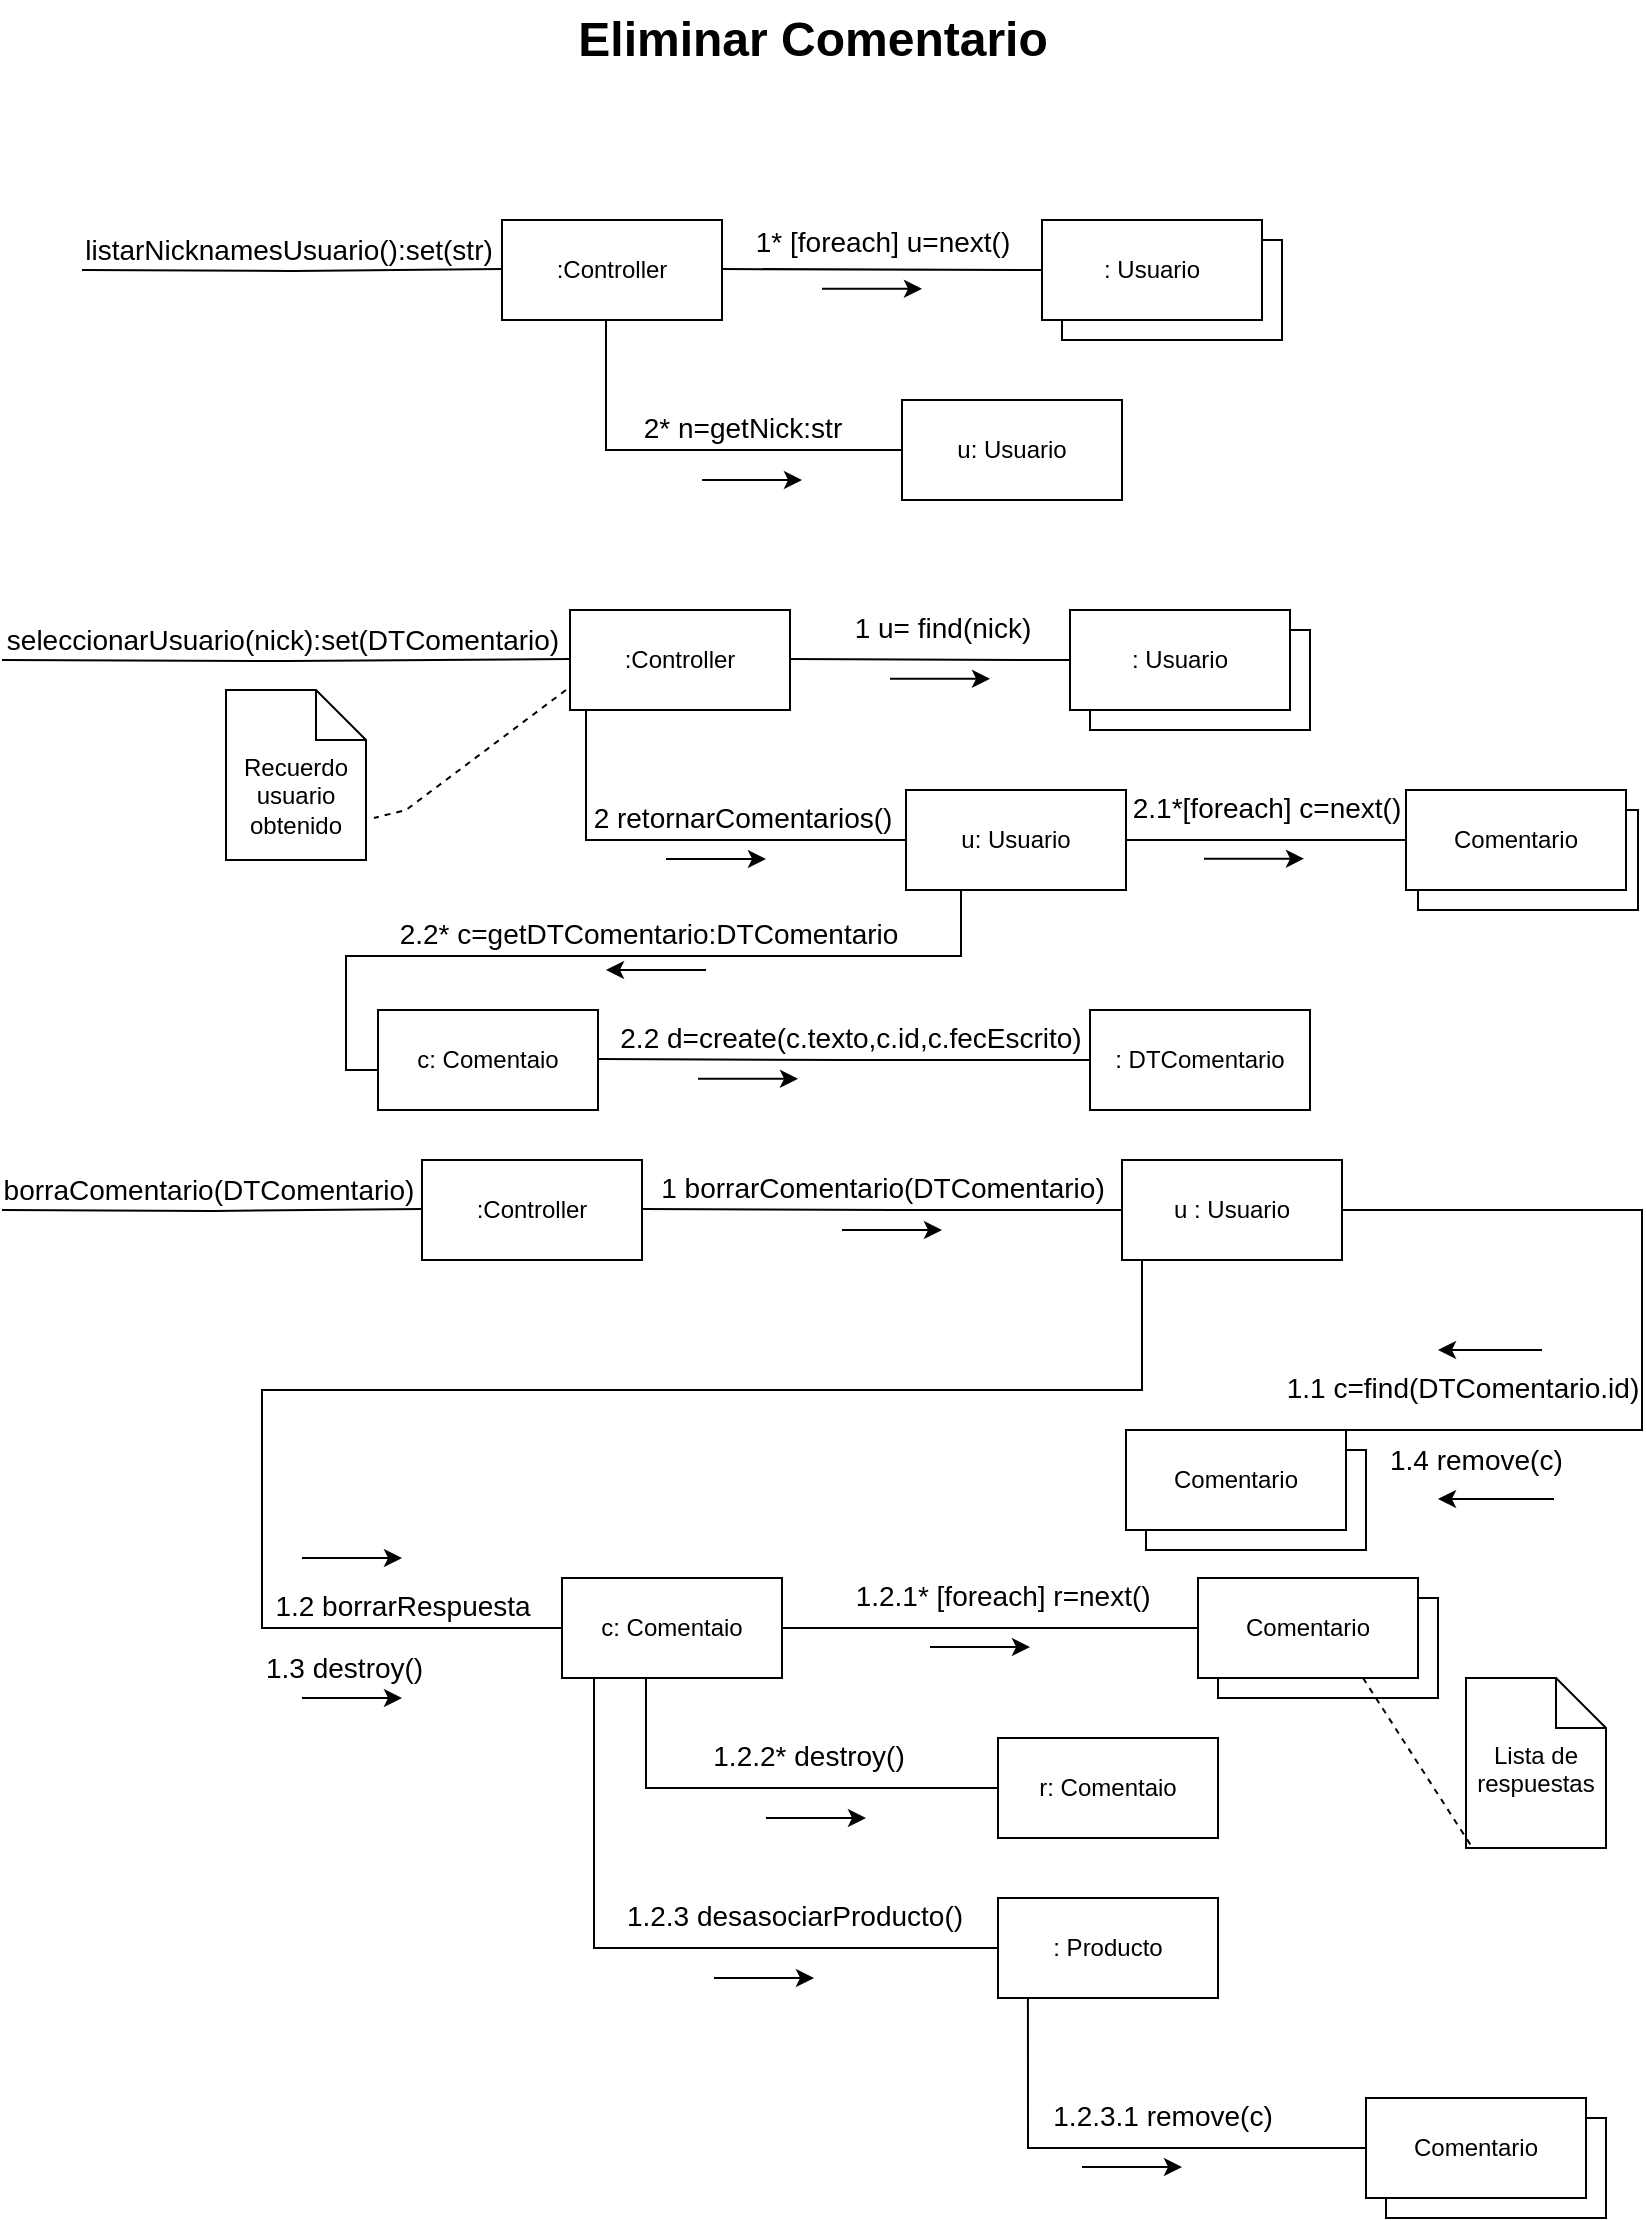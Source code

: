 <mxfile version="27.1.4">
  <diagram name="Página-1" id="l_C803czDVtYDkF594r6">
    <mxGraphModel grid="1" page="1" gridSize="10" guides="1" tooltips="1" connect="1" arrows="1" fold="1" pageScale="1" pageWidth="827" pageHeight="1169" math="0" shadow="0">
      <root>
        <mxCell id="0" />
        <mxCell id="1" parent="0" />
        <mxCell id="fIZAA6f2MjUpKi2gWTQI-20" value=":Controller" style="html=1;whiteSpace=wrap;" vertex="1" parent="1">
          <mxGeometry x="250" y="140" width="110" height="50" as="geometry" />
        </mxCell>
        <mxCell id="fIZAA6f2MjUpKi2gWTQI-21" value="Object" style="html=1;whiteSpace=wrap;" vertex="1" parent="1">
          <mxGeometry x="530" y="150" width="110" height="50" as="geometry" />
        </mxCell>
        <mxCell id="fIZAA6f2MjUpKi2gWTQI-22" value=": Usuario" style="html=1;whiteSpace=wrap;" vertex="1" parent="1">
          <mxGeometry x="520" y="140" width="110" height="50" as="geometry" />
        </mxCell>
        <mxCell id="fIZAA6f2MjUpKi2gWTQI-23" value="&lt;font style=&quot;font-size: 14px;&quot;&gt;1* [foreach] u=next()&lt;/font&gt;" style="endArrow=none;html=1;endSize=12;startArrow=none;startSize=14;startFill=0;edgeStyle=orthogonalEdgeStyle;align=center;verticalAlign=bottom;endFill=0;rounded=0;entryX=0;entryY=0.5;entryDx=0;entryDy=0;" edge="1" parent="1" target="fIZAA6f2MjUpKi2gWTQI-22">
          <mxGeometry y="3" relative="1" as="geometry">
            <mxPoint x="360" y="164.5" as="sourcePoint" />
            <mxPoint x="520" y="164.5" as="targetPoint" />
          </mxGeometry>
        </mxCell>
        <mxCell id="fIZAA6f2MjUpKi2gWTQI-24" value="&lt;font style=&quot;font-size: 14px;&quot;&gt;listarNicknamesUsuario():set(str&lt;/font&gt;&lt;span style=&quot;font-size: 14px; background-color: light-dark(#ffffff, var(--ge-dark-color, #121212)); color: light-dark(rgb(0, 0, 0), rgb(255, 255, 255));&quot;&gt;)&lt;/span&gt;" style="endArrow=none;html=1;endSize=12;startArrow=none;startSize=14;startFill=0;edgeStyle=orthogonalEdgeStyle;align=center;verticalAlign=bottom;endFill=0;rounded=0;" edge="1" parent="1">
          <mxGeometry y="3" relative="1" as="geometry">
            <mxPoint x="40" y="165" as="sourcePoint" />
            <mxPoint x="250" y="164.5" as="targetPoint" />
          </mxGeometry>
        </mxCell>
        <mxCell id="fIZAA6f2MjUpKi2gWTQI-25" value="u: Usuario" style="html=1;whiteSpace=wrap;" vertex="1" parent="1">
          <mxGeometry x="452" y="425" width="110" height="50" as="geometry" />
        </mxCell>
        <mxCell id="fIZAA6f2MjUpKi2gWTQI-26" value="&lt;font style=&quot;font-size: 14px;&quot;&gt;2 retornarComentarios()&lt;/font&gt;" style="endArrow=none;html=1;endSize=12;startArrow=none;startSize=14;startFill=0;edgeStyle=orthogonalEdgeStyle;align=center;verticalAlign=bottom;endFill=0;rounded=0;exitX=0.5;exitY=1;exitDx=0;exitDy=0;entryX=0;entryY=0.5;entryDx=0;entryDy=0;" edge="1" parent="1" target="fIZAA6f2MjUpKi2gWTQI-25">
          <mxGeometry x="0.388" relative="1" as="geometry">
            <mxPoint x="335" y="385.0" as="sourcePoint" />
            <mxPoint x="540" y="489.5" as="targetPoint" />
            <Array as="points">
              <mxPoint x="292" y="385" />
              <mxPoint x="292" y="450" />
            </Array>
            <mxPoint as="offset" />
          </mxGeometry>
        </mxCell>
        <mxCell id="fIZAA6f2MjUpKi2gWTQI-27" value="" style="endArrow=classic;html=1;rounded=0;" edge="1" parent="1">
          <mxGeometry width="50" height="50" relative="1" as="geometry">
            <mxPoint x="332" y="459.5" as="sourcePoint" />
            <mxPoint x="382" y="459.5" as="targetPoint" />
          </mxGeometry>
        </mxCell>
        <mxCell id="fIZAA6f2MjUpKi2gWTQI-28" value="" style="endArrow=classic;html=1;rounded=0;" edge="1" parent="1">
          <mxGeometry width="50" height="50" relative="1" as="geometry">
            <mxPoint x="410" y="174.37" as="sourcePoint" />
            <mxPoint x="460" y="174.37" as="targetPoint" />
          </mxGeometry>
        </mxCell>
        <mxCell id="fIZAA6f2MjUpKi2gWTQI-29" value=":Controller" style="html=1;whiteSpace=wrap;" vertex="1" parent="1">
          <mxGeometry x="284" y="335" width="110" height="50" as="geometry" />
        </mxCell>
        <mxCell id="fIZAA6f2MjUpKi2gWTQI-30" value="&lt;font style=&quot;font-size: 14px;&quot;&gt;seleccionarUsuario(nick):set(DTComentario)&lt;/font&gt;" style="endArrow=none;html=1;endSize=12;startArrow=none;startSize=14;startFill=0;edgeStyle=orthogonalEdgeStyle;align=center;verticalAlign=bottom;endFill=0;rounded=0;" edge="1" parent="1">
          <mxGeometry y="3" relative="1" as="geometry">
            <mxPoint y="360" as="sourcePoint" />
            <mxPoint x="284" y="359.5" as="targetPoint" />
          </mxGeometry>
        </mxCell>
        <mxCell id="fIZAA6f2MjUpKi2gWTQI-31" value="&lt;font style=&quot;font-size: 14px;&quot;&gt;1 u= find(nick)&lt;/font&gt;" style="endArrow=none;html=1;endSize=12;startArrow=none;startSize=14;startFill=0;edgeStyle=orthogonalEdgeStyle;align=center;verticalAlign=bottom;endFill=0;rounded=0;entryX=0;entryY=0.5;entryDx=0;entryDy=0;" edge="1" parent="1">
          <mxGeometry x="-0.393" y="5" relative="1" as="geometry">
            <mxPoint x="394" y="359.5" as="sourcePoint" />
            <mxPoint x="644" y="360" as="targetPoint" />
            <mxPoint as="offset" />
          </mxGeometry>
        </mxCell>
        <mxCell id="fIZAA6f2MjUpKi2gWTQI-32" value="Object" style="html=1;whiteSpace=wrap;" vertex="1" parent="1">
          <mxGeometry x="544" y="345" width="110" height="50" as="geometry" />
        </mxCell>
        <mxCell id="fIZAA6f2MjUpKi2gWTQI-33" value=": Usuario" style="html=1;whiteSpace=wrap;" vertex="1" parent="1">
          <mxGeometry x="534" y="335" width="110" height="50" as="geometry" />
        </mxCell>
        <mxCell id="fIZAA6f2MjUpKi2gWTQI-34" value="Recuerdo usuario obtenido" style="shape=note2;boundedLbl=1;whiteSpace=wrap;html=1;size=25;verticalAlign=top;align=center;" vertex="1" parent="1">
          <mxGeometry x="112" y="375" width="70" height="85" as="geometry" />
        </mxCell>
        <mxCell id="fIZAA6f2MjUpKi2gWTQI-36" value="" style="endArrow=none;dashed=1;html=1;rounded=0;entryX=1.057;entryY=0.753;entryDx=0;entryDy=0;entryPerimeter=0;" edge="1" parent="1" target="fIZAA6f2MjUpKi2gWTQI-34">
          <mxGeometry width="50" height="50" relative="1" as="geometry">
            <mxPoint x="282" y="375" as="sourcePoint" />
            <mxPoint x="314" y="310" as="targetPoint" />
            <Array as="points">
              <mxPoint x="202" y="435" />
            </Array>
          </mxGeometry>
        </mxCell>
        <mxCell id="fIZAA6f2MjUpKi2gWTQI-38" value="" style="endArrow=classic;html=1;rounded=0;" edge="1" parent="1">
          <mxGeometry width="50" height="50" relative="1" as="geometry">
            <mxPoint x="444" y="369.41" as="sourcePoint" />
            <mxPoint x="494" y="369.41" as="targetPoint" />
          </mxGeometry>
        </mxCell>
        <mxCell id="fIZAA6f2MjUpKi2gWTQI-39" value="Object" style="html=1;whiteSpace=wrap;" vertex="1" parent="1">
          <mxGeometry x="708" y="435" width="110" height="50" as="geometry" />
        </mxCell>
        <mxCell id="fIZAA6f2MjUpKi2gWTQI-40" value="Comentario" style="html=1;whiteSpace=wrap;" vertex="1" parent="1">
          <mxGeometry x="702" y="425" width="110" height="50" as="geometry" />
        </mxCell>
        <mxCell id="fIZAA6f2MjUpKi2gWTQI-43" value="&lt;span style=&quot;font-size: 14px;&quot;&gt;2.1*[foreach] c=next()&lt;/span&gt;" style="endArrow=none;html=1;endSize=12;startArrow=none;startSize=14;startFill=0;align=center;verticalAlign=bottom;endFill=0;rounded=0;exitX=1;exitY=0.5;exitDx=0;exitDy=0;entryX=0;entryY=0.5;entryDx=0;entryDy=0;" edge="1" parent="1" source="fIZAA6f2MjUpKi2gWTQI-25" target="fIZAA6f2MjUpKi2gWTQI-40">
          <mxGeometry y="5" relative="1" as="geometry">
            <mxPoint x="486" y="475" as="sourcePoint" />
            <mxPoint x="685" y="540.0" as="targetPoint" />
            <mxPoint as="offset" />
          </mxGeometry>
        </mxCell>
        <mxCell id="fIZAA6f2MjUpKi2gWTQI-44" value="c: Comentaio" style="html=1;whiteSpace=wrap;" vertex="1" parent="1">
          <mxGeometry x="188" y="535.0" width="110" height="50" as="geometry" />
        </mxCell>
        <mxCell id="fIZAA6f2MjUpKi2gWTQI-45" value="&lt;span style=&quot;font-size: 14px;&quot;&gt;2.2* c=getDTComentario:DTComentario&lt;/span&gt;" style="endArrow=none;html=1;endSize=12;startArrow=none;startSize=14;startFill=0;align=center;verticalAlign=bottom;endFill=0;rounded=0;entryX=0;entryY=0.5;entryDx=0;entryDy=0;exitX=0.25;exitY=1;exitDx=0;exitDy=0;elbow=vertical;edgeStyle=orthogonalEdgeStyle;" edge="1" parent="1" source="fIZAA6f2MjUpKi2gWTQI-25" target="fIZAA6f2MjUpKi2gWTQI-44">
          <mxGeometry x="-0.09" relative="1" as="geometry">
            <mxPoint x="82" y="500" as="sourcePoint" />
            <mxPoint x="231" y="665" as="targetPoint" />
            <mxPoint x="1" as="offset" />
            <Array as="points">
              <mxPoint x="480" y="508" />
              <mxPoint x="172" y="508" />
              <mxPoint x="172" y="565" />
            </Array>
          </mxGeometry>
        </mxCell>
        <mxCell id="fIZAA6f2MjUpKi2gWTQI-46" value="" style="endArrow=classic;html=1;rounded=0;" edge="1" parent="1">
          <mxGeometry width="50" height="50" relative="1" as="geometry">
            <mxPoint x="601" y="459.33" as="sourcePoint" />
            <mxPoint x="651" y="459.33" as="targetPoint" />
          </mxGeometry>
        </mxCell>
        <mxCell id="fIZAA6f2MjUpKi2gWTQI-48" value="&lt;span style=&quot;font-size: 14px;&quot;&gt;1.1 c=find(DTComentario.id)&lt;/span&gt;" style="endArrow=none;html=1;endSize=12;startArrow=none;startSize=14;startFill=0;align=center;verticalAlign=bottom;endFill=0;rounded=0;exitX=1;exitY=0.5;exitDx=0;exitDy=0;entryX=1;entryY=0;entryDx=0;entryDy=0;" edge="1" parent="1" source="fIZAA6f2MjUpKi2gWTQI-54" target="fIZAA6f2MjUpKi2gWTQI-57">
          <mxGeometry x="0.716" y="-10" relative="1" as="geometry">
            <mxPoint x="620" y="660" as="sourcePoint" />
            <mxPoint x="819.0" y="725" as="targetPoint" />
            <mxPoint as="offset" />
            <Array as="points">
              <mxPoint x="820" y="635" />
              <mxPoint x="820" y="745" />
            </Array>
          </mxGeometry>
        </mxCell>
        <mxCell id="fIZAA6f2MjUpKi2gWTQI-49" value="" style="endArrow=classic;html=1;rounded=0;" edge="1" parent="1">
          <mxGeometry width="50" height="50" relative="1" as="geometry">
            <mxPoint x="770" y="705" as="sourcePoint" />
            <mxPoint x="718" y="705" as="targetPoint" />
          </mxGeometry>
        </mxCell>
        <mxCell id="fIZAA6f2MjUpKi2gWTQI-50" value=":Controller" style="html=1;whiteSpace=wrap;" vertex="1" parent="1">
          <mxGeometry x="210" y="610" width="110" height="50" as="geometry" />
        </mxCell>
        <mxCell id="fIZAA6f2MjUpKi2gWTQI-51" value="&lt;font style=&quot;font-size: 14px;&quot;&gt;borraComentario(DTComentario&lt;/font&gt;&lt;span style=&quot;font-size: 14px; background-color: light-dark(#ffffff, var(--ge-dark-color, #121212)); color: light-dark(rgb(0, 0, 0), rgb(255, 255, 255));&quot;&gt;)&lt;/span&gt;" style="endArrow=none;html=1;endSize=12;startArrow=none;startSize=14;startFill=0;edgeStyle=orthogonalEdgeStyle;align=center;verticalAlign=bottom;endFill=0;rounded=0;" edge="1" parent="1">
          <mxGeometry y="3" relative="1" as="geometry">
            <mxPoint y="635" as="sourcePoint" />
            <mxPoint x="210" y="634.5" as="targetPoint" />
          </mxGeometry>
        </mxCell>
        <mxCell id="fIZAA6f2MjUpKi2gWTQI-52" value="&lt;font style=&quot;font-size: 14px;&quot;&gt;1 borrarComentario(DTComentario)&lt;/font&gt;" style="endArrow=none;html=1;endSize=12;startArrow=none;startSize=14;startFill=0;edgeStyle=orthogonalEdgeStyle;align=center;verticalAlign=bottom;endFill=0;rounded=0;entryX=0;entryY=0.5;entryDx=0;entryDy=0;" edge="1" parent="1">
          <mxGeometry x="-0.042" relative="1" as="geometry">
            <mxPoint x="320" y="634.5" as="sourcePoint" />
            <mxPoint x="570" y="635" as="targetPoint" />
            <mxPoint as="offset" />
          </mxGeometry>
        </mxCell>
        <mxCell id="fIZAA6f2MjUpKi2gWTQI-54" value="u : Usuario" style="html=1;whiteSpace=wrap;" vertex="1" parent="1">
          <mxGeometry x="560" y="610" width="110" height="50" as="geometry" />
        </mxCell>
        <mxCell id="fIZAA6f2MjUpKi2gWTQI-55" value="" style="endArrow=classic;html=1;rounded=0;" edge="1" parent="1">
          <mxGeometry width="50" height="50" relative="1" as="geometry">
            <mxPoint x="420" y="645" as="sourcePoint" />
            <mxPoint x="470" y="645" as="targetPoint" />
          </mxGeometry>
        </mxCell>
        <mxCell id="fIZAA6f2MjUpKi2gWTQI-56" value="Object" style="html=1;whiteSpace=wrap;" vertex="1" parent="1">
          <mxGeometry x="572" y="755" width="110" height="50" as="geometry" />
        </mxCell>
        <mxCell id="fIZAA6f2MjUpKi2gWTQI-57" value="Comentario" style="html=1;whiteSpace=wrap;" vertex="1" parent="1">
          <mxGeometry x="562" y="745" width="110" height="50" as="geometry" />
        </mxCell>
        <mxCell id="fIZAA6f2MjUpKi2gWTQI-58" value="&lt;span style=&quot;font-size: 14px;&quot;&gt;1.2 borrarRespuesta&lt;/span&gt;" style="endArrow=none;html=1;endSize=12;startArrow=none;startSize=14;startFill=0;edgeStyle=orthogonalEdgeStyle;align=center;verticalAlign=bottom;endFill=0;rounded=0;entryX=0;entryY=0.5;entryDx=0;entryDy=0;exitX=0.5;exitY=1;exitDx=0;exitDy=0;" edge="1" parent="1" source="fIZAA6f2MjUpKi2gWTQI-54" target="fIZAA6f2MjUpKi2gWTQI-59">
          <mxGeometry x="0.805" relative="1" as="geometry">
            <mxPoint x="620" y="670" as="sourcePoint" />
            <mxPoint x="819" y="725" as="targetPoint" />
            <Array as="points">
              <mxPoint x="570" y="660" />
              <mxPoint x="570" y="725" />
              <mxPoint x="130" y="725" />
              <mxPoint x="130" y="844" />
            </Array>
            <mxPoint as="offset" />
          </mxGeometry>
        </mxCell>
        <mxCell id="fIZAA6f2MjUpKi2gWTQI-59" value="c: Comentaio" style="html=1;whiteSpace=wrap;" vertex="1" parent="1">
          <mxGeometry x="280" y="819" width="110" height="50" as="geometry" />
        </mxCell>
        <mxCell id="fIZAA6f2MjUpKi2gWTQI-61" value="" style="endArrow=classic;html=1;rounded=0;" edge="1" parent="1">
          <mxGeometry width="50" height="50" relative="1" as="geometry">
            <mxPoint x="464" y="853.52" as="sourcePoint" />
            <mxPoint x="514" y="853.52" as="targetPoint" />
          </mxGeometry>
        </mxCell>
        <mxCell id="fIZAA6f2MjUpKi2gWTQI-64" value="&lt;div style=&quot;text-align: center;&quot;&gt;&lt;span style=&quot;background-color: transparent; color: light-dark(rgb(0, 0, 0), rgb(255, 255, 255)); font-size: 14px; text-wrap-mode: nowrap;&quot;&gt;1.3 destroy()&lt;/span&gt;&lt;/div&gt;" style="text;whiteSpace=wrap;html=1;fontColor=default;" vertex="1" parent="1">
          <mxGeometry x="130" y="849" width="160" height="40" as="geometry" />
        </mxCell>
        <mxCell id="fIZAA6f2MjUpKi2gWTQI-67" value="" style="endArrow=classic;html=1;rounded=0;" edge="1" parent="1">
          <mxGeometry width="50" height="50" relative="1" as="geometry">
            <mxPoint x="150" y="879" as="sourcePoint" />
            <mxPoint x="200" y="879" as="targetPoint" />
          </mxGeometry>
        </mxCell>
        <mxCell id="fIZAA6f2MjUpKi2gWTQI-68" value="" style="endArrow=classic;html=1;rounded=0;" edge="1" parent="1">
          <mxGeometry width="50" height="50" relative="1" as="geometry">
            <mxPoint x="150" y="809" as="sourcePoint" />
            <mxPoint x="200" y="809" as="targetPoint" />
          </mxGeometry>
        </mxCell>
        <mxCell id="fIZAA6f2MjUpKi2gWTQI-69" value="&lt;span style=&quot;font-size: 14px;&quot;&gt;1.2.1*&amp;nbsp;&lt;/span&gt;&lt;span style=&quot;font-size: 14px;&quot;&gt;[foreach] r=next()&lt;/span&gt;&lt;span style=&quot;font-size: 14px;&quot;&gt;&amp;nbsp;&lt;/span&gt;" style="endArrow=none;html=1;endSize=12;startArrow=none;startSize=14;startFill=0;align=center;verticalAlign=bottom;endFill=0;rounded=0;entryX=0;entryY=0.5;entryDx=0;entryDy=0;exitX=1;exitY=0.5;exitDx=0;exitDy=0;" edge="1" parent="1" source="fIZAA6f2MjUpKi2gWTQI-59" target="fIZAA6f2MjUpKi2gWTQI-71">
          <mxGeometry x="0.071" y="5" relative="1" as="geometry">
            <mxPoint x="354" y="869" as="sourcePoint" />
            <mxPoint x="553" y="924" as="targetPoint" />
            <mxPoint as="offset" />
          </mxGeometry>
        </mxCell>
        <mxCell id="fIZAA6f2MjUpKi2gWTQI-70" value="Object" style="html=1;whiteSpace=wrap;" vertex="1" parent="1">
          <mxGeometry x="608" y="829" width="110" height="50" as="geometry" />
        </mxCell>
        <mxCell id="fIZAA6f2MjUpKi2gWTQI-71" value="Comentario" style="html=1;whiteSpace=wrap;" vertex="1" parent="1">
          <mxGeometry x="598" y="819" width="110" height="50" as="geometry" />
        </mxCell>
        <mxCell id="fIZAA6f2MjUpKi2gWTQI-72" value="&lt;span style=&quot;font-size: 14px;&quot;&gt;1.2.2* destroy()&lt;/span&gt;" style="endArrow=none;html=1;endSize=12;startArrow=none;startSize=14;startFill=0;edgeStyle=orthogonalEdgeStyle;align=center;verticalAlign=bottom;endFill=0;rounded=0;entryX=0;entryY=0.5;entryDx=0;entryDy=0;" edge="1" parent="1">
          <mxGeometry x="0.071" y="5" relative="1" as="geometry">
            <mxPoint x="322" y="869" as="sourcePoint" />
            <mxPoint x="521" y="924" as="targetPoint" />
            <Array as="points">
              <mxPoint x="322" y="924" />
            </Array>
            <mxPoint as="offset" />
          </mxGeometry>
        </mxCell>
        <mxCell id="fIZAA6f2MjUpKi2gWTQI-73" value="r: Comentaio" style="html=1;whiteSpace=wrap;" vertex="1" parent="1">
          <mxGeometry x="498" y="899" width="110" height="50" as="geometry" />
        </mxCell>
        <mxCell id="fIZAA6f2MjUpKi2gWTQI-74" value="" style="endArrow=classic;html=1;rounded=0;" edge="1" parent="1">
          <mxGeometry width="50" height="50" relative="1" as="geometry">
            <mxPoint x="382" y="939" as="sourcePoint" />
            <mxPoint x="432" y="939" as="targetPoint" />
          </mxGeometry>
        </mxCell>
        <mxCell id="fIZAA6f2MjUpKi2gWTQI-75" value="Lista de respuestas" style="shape=note2;boundedLbl=1;whiteSpace=wrap;html=1;size=25;verticalAlign=top;align=center;" vertex="1" parent="1">
          <mxGeometry x="732" y="869" width="70" height="85" as="geometry" />
        </mxCell>
        <mxCell id="fIZAA6f2MjUpKi2gWTQI-76" value="" style="endArrow=none;dashed=1;html=1;rounded=0;exitX=0.75;exitY=1;exitDx=0;exitDy=0;entryX=0.043;entryY=0.995;entryDx=0;entryDy=0;entryPerimeter=0;" edge="1" parent="1" source="fIZAA6f2MjUpKi2gWTQI-71" target="fIZAA6f2MjUpKi2gWTQI-75">
          <mxGeometry width="50" height="50" relative="1" as="geometry">
            <mxPoint x="1281" y="794" as="sourcePoint" />
            <mxPoint x="1200" y="684" as="targetPoint" />
          </mxGeometry>
        </mxCell>
        <mxCell id="7J-sNN6DNzNYFwAVL4SD-1" value="u: Usuario" style="html=1;whiteSpace=wrap;" vertex="1" parent="1">
          <mxGeometry x="450" y="230.0" width="110" height="50" as="geometry" />
        </mxCell>
        <mxCell id="7J-sNN6DNzNYFwAVL4SD-2" value="&lt;font style=&quot;font-size: 14px;&quot;&gt;2* n=getNick:str&lt;/font&gt;" style="endArrow=none;html=1;endSize=12;startArrow=none;startSize=14;startFill=0;edgeStyle=orthogonalEdgeStyle;align=center;verticalAlign=bottom;endFill=0;rounded=0;exitX=0.5;exitY=1;exitDx=0;exitDy=0;entryX=0;entryY=0.5;entryDx=0;entryDy=0;" edge="1" parent="1" target="7J-sNN6DNzNYFwAVL4SD-1">
          <mxGeometry x="0.249" relative="1" as="geometry">
            <mxPoint x="302" y="190" as="sourcePoint" />
            <mxPoint x="507" y="294.5" as="targetPoint" />
            <Array as="points">
              <mxPoint x="302" y="255.0" />
            </Array>
            <mxPoint as="offset" />
          </mxGeometry>
        </mxCell>
        <mxCell id="7J-sNN6DNzNYFwAVL4SD-3" value="" style="endArrow=classic;html=1;rounded=0;" edge="1" parent="1">
          <mxGeometry width="50" height="50" relative="1" as="geometry">
            <mxPoint x="350" y="270.0" as="sourcePoint" />
            <mxPoint x="400" y="270.0" as="targetPoint" />
          </mxGeometry>
        </mxCell>
        <mxCell id="9B_lGA5xgd4rxIB44KFo-2" value="&lt;font style=&quot;font-size: 14px;&quot;&gt;2.2 d=create(c.texto,c.id,c.fecEscrito)&lt;/font&gt;" style="endArrow=none;html=1;endSize=12;startArrow=none;startSize=14;startFill=0;edgeStyle=orthogonalEdgeStyle;align=center;verticalAlign=bottom;endFill=0;rounded=0;entryX=0;entryY=0.5;entryDx=0;entryDy=0;" edge="1" parent="1">
          <mxGeometry x="-0.002" relative="1" as="geometry">
            <mxPoint x="298" y="559.5" as="sourcePoint" />
            <mxPoint x="548" y="560" as="targetPoint" />
            <mxPoint x="1" as="offset" />
          </mxGeometry>
        </mxCell>
        <mxCell id="9B_lGA5xgd4rxIB44KFo-5" value="" style="endArrow=classic;html=1;rounded=0;" edge="1" parent="1">
          <mxGeometry width="50" height="50" relative="1" as="geometry">
            <mxPoint x="348" y="569.41" as="sourcePoint" />
            <mxPoint x="398" y="569.41" as="targetPoint" />
          </mxGeometry>
        </mxCell>
        <mxCell id="9B_lGA5xgd4rxIB44KFo-14" value=": DTComentario" style="html=1;whiteSpace=wrap;" vertex="1" parent="1">
          <mxGeometry x="544" y="535" width="110" height="50" as="geometry" />
        </mxCell>
        <mxCell id="9B_lGA5xgd4rxIB44KFo-20" value="" style="endArrow=classic;html=1;rounded=0;" edge="1" parent="1">
          <mxGeometry width="50" height="50" relative="1" as="geometry">
            <mxPoint x="352" y="515.0" as="sourcePoint" />
            <mxPoint x="302" y="515" as="targetPoint" />
          </mxGeometry>
        </mxCell>
        <mxCell id="9B_lGA5xgd4rxIB44KFo-23" value="&lt;div style=&quot;text-align: center;&quot;&gt;&lt;span style=&quot;font-size: 14px; text-wrap-mode: nowrap;&quot;&gt;1.4 remove(c)&lt;/span&gt;&lt;/div&gt;" style="text;whiteSpace=wrap;html=1;fontColor=default;" vertex="1" parent="1">
          <mxGeometry x="692" y="745" width="118" height="40" as="geometry" />
        </mxCell>
        <mxCell id="9B_lGA5xgd4rxIB44KFo-25" value="" style="endArrow=classic;html=1;rounded=0;" edge="1" parent="1">
          <mxGeometry width="50" height="50" relative="1" as="geometry">
            <mxPoint x="776" y="779.5" as="sourcePoint" />
            <mxPoint x="718" y="779.5" as="targetPoint" />
          </mxGeometry>
        </mxCell>
        <mxCell id="9B_lGA5xgd4rxIB44KFo-26" value="&lt;span style=&quot;font-size: 14px;&quot;&gt;1.2.3 desasociarProducto()&lt;/span&gt;" style="endArrow=none;html=1;endSize=12;startArrow=none;startSize=14;startFill=0;edgeStyle=orthogonalEdgeStyle;align=center;verticalAlign=bottom;endFill=0;rounded=0;entryX=0;entryY=0.5;entryDx=0;entryDy=0;exitX=0.25;exitY=1;exitDx=0;exitDy=0;" edge="1" parent="1" source="fIZAA6f2MjUpKi2gWTQI-59" target="9B_lGA5xgd4rxIB44KFo-27">
          <mxGeometry x="0.415" y="5" relative="1" as="geometry">
            <mxPoint x="296" y="949" as="sourcePoint" />
            <mxPoint x="495" y="1004" as="targetPoint" />
            <Array as="points">
              <mxPoint x="296" y="869" />
              <mxPoint x="296" y="1004" />
            </Array>
            <mxPoint as="offset" />
          </mxGeometry>
        </mxCell>
        <mxCell id="9B_lGA5xgd4rxIB44KFo-27" value=": Producto" style="html=1;whiteSpace=wrap;" vertex="1" parent="1">
          <mxGeometry x="498" y="979" width="110" height="50" as="geometry" />
        </mxCell>
        <mxCell id="9B_lGA5xgd4rxIB44KFo-28" value="" style="endArrow=classic;html=1;rounded=0;" edge="1" parent="1">
          <mxGeometry width="50" height="50" relative="1" as="geometry">
            <mxPoint x="356" y="1019" as="sourcePoint" />
            <mxPoint x="406" y="1019" as="targetPoint" />
          </mxGeometry>
        </mxCell>
        <mxCell id="9B_lGA5xgd4rxIB44KFo-29" value="&lt;span style=&quot;font-size: 14px;&quot;&gt;1.2.3.1 remove(c)&lt;/span&gt;" style="endArrow=none;html=1;endSize=12;startArrow=none;startSize=14;startFill=0;align=center;verticalAlign=bottom;endFill=0;rounded=0;exitX=0.136;exitY=1;exitDx=0;exitDy=0;entryX=0;entryY=0.5;entryDx=0;entryDy=0;exitPerimeter=0;" edge="1" parent="1" source="9B_lGA5xgd4rxIB44KFo-27" target="9B_lGA5xgd4rxIB44KFo-32">
          <mxGeometry x="0.164" y="5" relative="1" as="geometry">
            <mxPoint x="460" y="1104" as="sourcePoint" />
            <mxPoint x="599.0" y="1194" as="targetPoint" />
            <mxPoint as="offset" />
            <Array as="points">
              <mxPoint x="513" y="1104" />
            </Array>
          </mxGeometry>
        </mxCell>
        <mxCell id="9B_lGA5xgd4rxIB44KFo-30" value="" style="endArrow=classic;html=1;rounded=0;" edge="1" parent="1">
          <mxGeometry width="50" height="50" relative="1" as="geometry">
            <mxPoint x="540" y="1113.5" as="sourcePoint" />
            <mxPoint x="590" y="1113.5" as="targetPoint" />
          </mxGeometry>
        </mxCell>
        <mxCell id="9B_lGA5xgd4rxIB44KFo-31" value="Object" style="html=1;whiteSpace=wrap;" vertex="1" parent="1">
          <mxGeometry x="692" y="1089" width="110" height="50" as="geometry" />
        </mxCell>
        <mxCell id="9B_lGA5xgd4rxIB44KFo-32" value="Comentario" style="html=1;whiteSpace=wrap;" vertex="1" parent="1">
          <mxGeometry x="682" y="1079" width="110" height="50" as="geometry" />
        </mxCell>
        <mxCell id="_Dof4K6Fdjrha8xRLE7p-1" value="&lt;font style=&quot;font-size: 24px;&quot;&gt;&lt;b&gt;Eliminar Comentario&lt;/b&gt;&lt;/font&gt;" style="text;html=1;align=center;verticalAlign=middle;resizable=0;points=[];autosize=1;strokeColor=none;fillColor=none;" vertex="1" parent="1">
          <mxGeometry x="275" y="30" width="260" height="40" as="geometry" />
        </mxCell>
      </root>
    </mxGraphModel>
  </diagram>
</mxfile>
